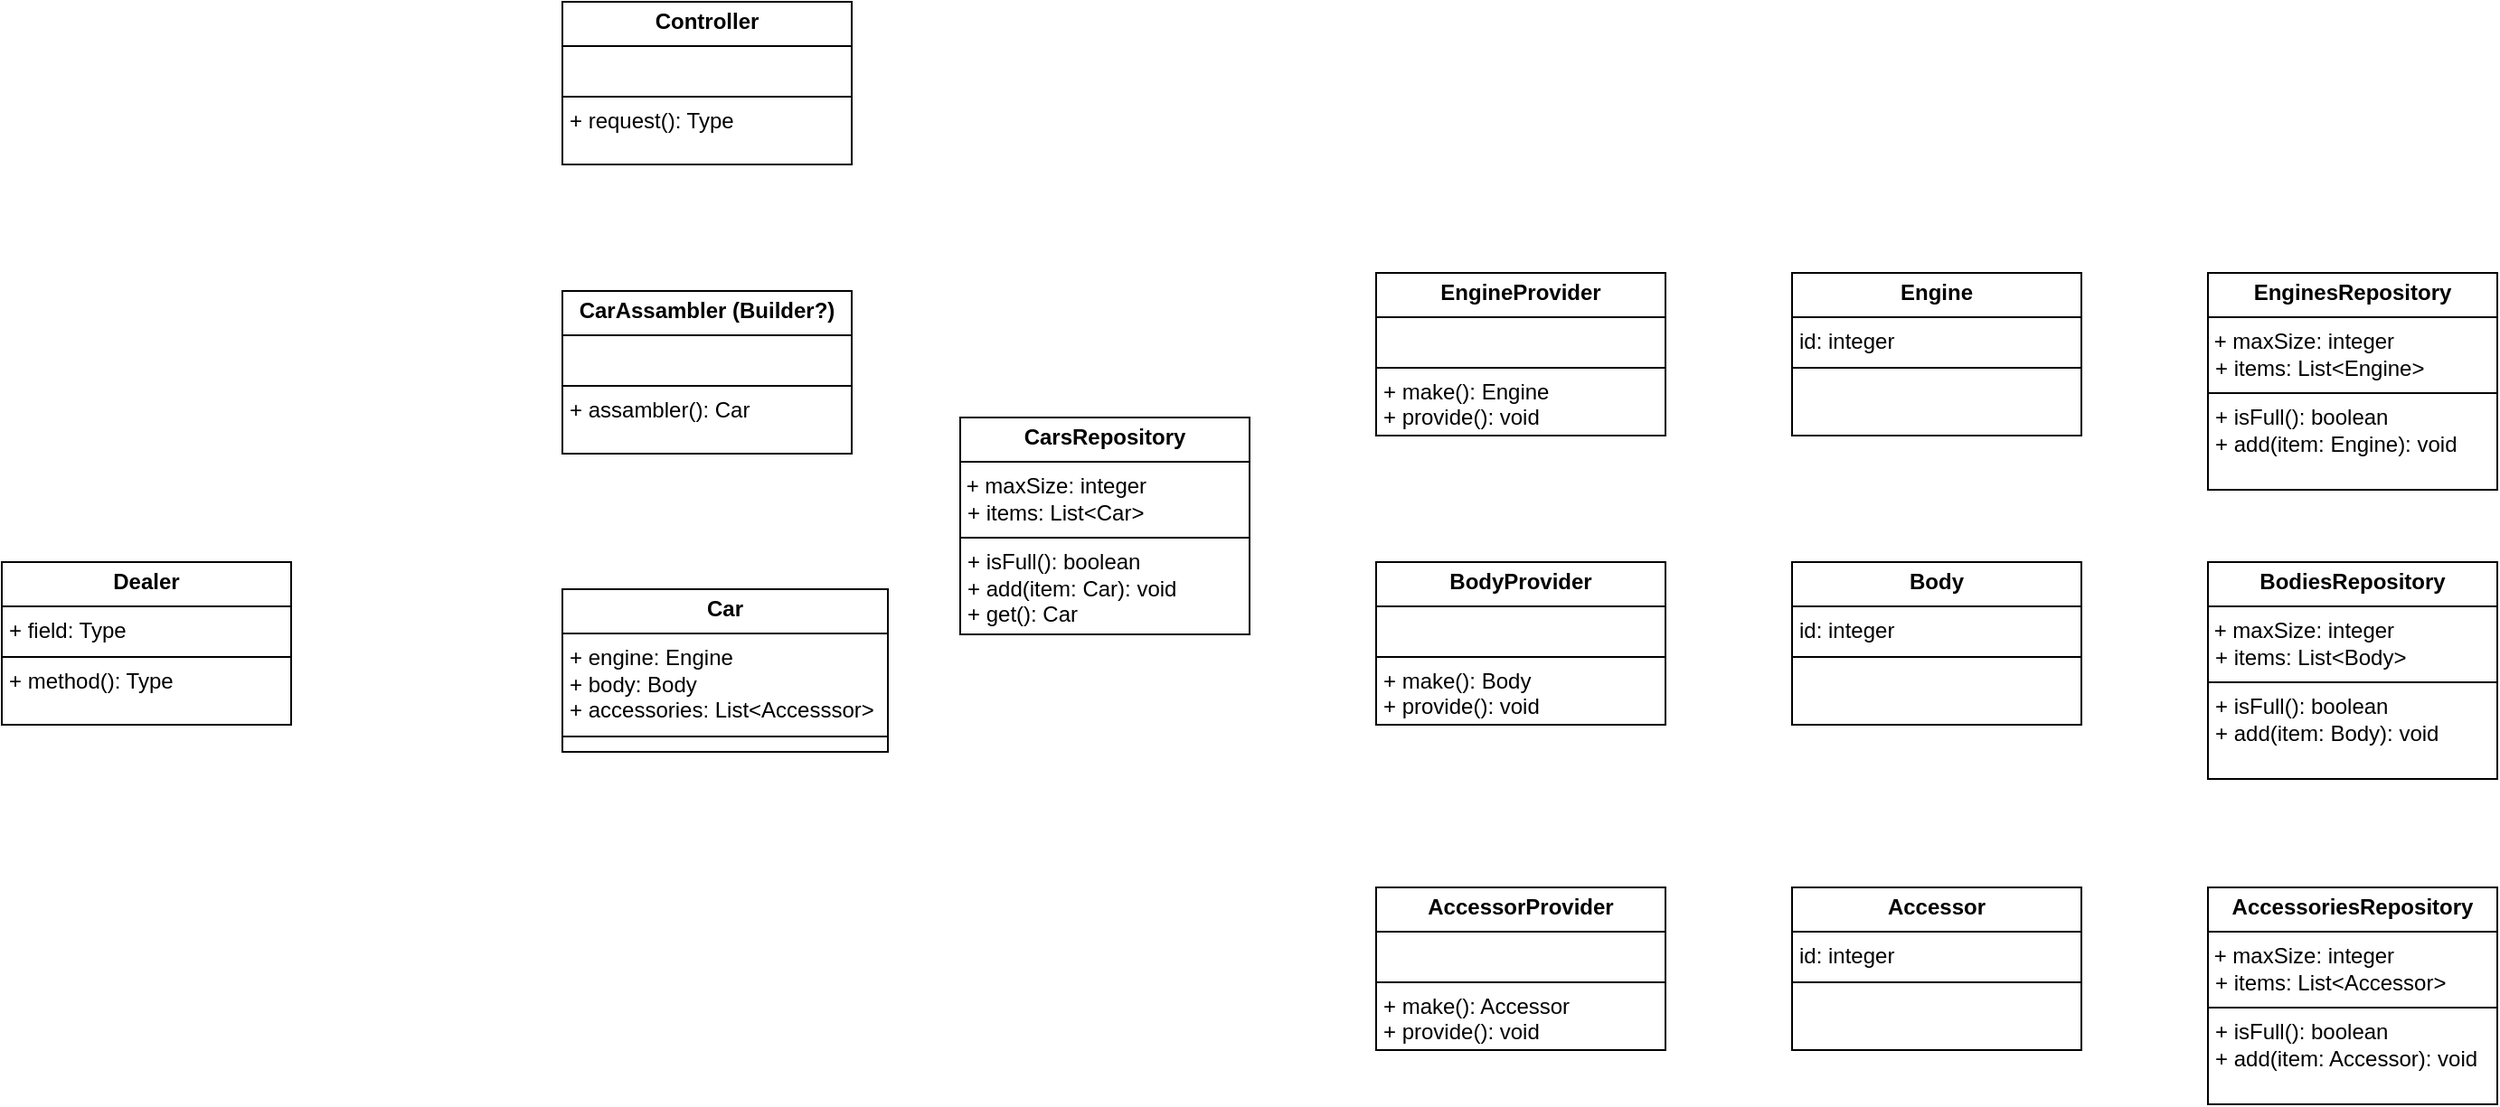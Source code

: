 <mxfile version="24.2.1" type="device" pages="2">
  <diagram name="Сторінка-1" id="iQwgXVYbb1-z4UfogPQc">
    <mxGraphModel dx="2278" dy="1980" grid="1" gridSize="10" guides="1" tooltips="1" connect="1" arrows="1" fold="1" page="1" pageScale="1" pageWidth="827" pageHeight="1169" math="0" shadow="0">
      <root>
        <mxCell id="0" />
        <mxCell id="1" parent="0" />
        <mxCell id="rnsp_3mBkwOscuIRbUeU-18" value="&lt;p style=&quot;margin:0px;margin-top:4px;text-align:center;&quot;&gt;&lt;b&gt;CarAssambler (Builder?)&lt;/b&gt;&lt;/p&gt;&lt;hr size=&quot;1&quot; style=&quot;border-style:solid;&quot;&gt;&lt;p style=&quot;margin:0px;margin-left:4px;&quot;&gt;&lt;br&gt;&lt;/p&gt;&lt;hr size=&quot;1&quot; style=&quot;border-style:solid;&quot;&gt;&lt;p style=&quot;margin:0px;margin-left:4px;&quot;&gt;+ assambler(): Car&lt;/p&gt;" style="verticalAlign=top;align=left;overflow=fill;html=1;whiteSpace=wrap;" parent="1" vertex="1">
          <mxGeometry x="60" y="-250" width="160" height="90" as="geometry" />
        </mxCell>
        <mxCell id="rnsp_3mBkwOscuIRbUeU-19" value="&lt;p style=&quot;margin:0px;margin-top:4px;text-align:center;&quot;&gt;&lt;b&gt;Car&lt;/b&gt;&lt;/p&gt;&lt;hr size=&quot;1&quot; style=&quot;border-style:solid;&quot;&gt;&lt;p style=&quot;margin:0px;margin-left:4px;&quot;&gt;+ engine: Engine&lt;/p&gt;&lt;p style=&quot;margin:0px;margin-left:4px;&quot;&gt;+ body: Body&lt;/p&gt;&lt;p style=&quot;margin:0px;margin-left:4px;&quot;&gt;+&amp;nbsp;accessories: List&amp;lt;Accesssor&amp;gt;&lt;/p&gt;&lt;hr size=&quot;1&quot; style=&quot;border-style:solid;&quot;&gt;&lt;p style=&quot;margin:0px;margin-left:4px;&quot;&gt;+ method(): Type&lt;/p&gt;" style="verticalAlign=top;align=left;overflow=fill;html=1;whiteSpace=wrap;" parent="1" vertex="1">
          <mxGeometry x="60" y="-85" width="180" height="90" as="geometry" />
        </mxCell>
        <mxCell id="rnsp_3mBkwOscuIRbUeU-21" value="&lt;p style=&quot;margin:0px;margin-top:4px;text-align:center;&quot;&gt;&lt;b&gt;Engine&lt;/b&gt;&lt;/p&gt;&lt;hr size=&quot;1&quot; style=&quot;border-style:solid;&quot;&gt;&lt;p style=&quot;margin:0px;margin-left:4px;&quot;&gt;id: integer&lt;/p&gt;&lt;hr size=&quot;1&quot; style=&quot;border-style:solid;&quot;&gt;&lt;p style=&quot;margin:0px;margin-left:4px;&quot;&gt;&lt;br&gt;&lt;/p&gt;" style="verticalAlign=top;align=left;overflow=fill;html=1;whiteSpace=wrap;" parent="1" vertex="1">
          <mxGeometry x="740" y="-260" width="160" height="90" as="geometry" />
        </mxCell>
        <mxCell id="rnsp_3mBkwOscuIRbUeU-22" value="&lt;p style=&quot;margin:0px;margin-top:4px;text-align:center;&quot;&gt;&lt;b&gt;Body&lt;/b&gt;&lt;/p&gt;&lt;hr size=&quot;1&quot; style=&quot;border-style:solid;&quot;&gt;&lt;p style=&quot;margin:0px;margin-left:4px;&quot;&gt;id: integer&lt;/p&gt;&lt;hr size=&quot;1&quot; style=&quot;border-style:solid;&quot;&gt;&lt;p style=&quot;margin:0px;margin-left:4px;&quot;&gt;&lt;br&gt;&lt;/p&gt;" style="verticalAlign=top;align=left;overflow=fill;html=1;whiteSpace=wrap;" parent="1" vertex="1">
          <mxGeometry x="740" y="-100" width="160" height="90" as="geometry" />
        </mxCell>
        <mxCell id="rnsp_3mBkwOscuIRbUeU-23" value="&lt;p style=&quot;margin:0px;margin-top:4px;text-align:center;&quot;&gt;&lt;b&gt;Accessor&lt;/b&gt;&lt;/p&gt;&lt;hr size=&quot;1&quot; style=&quot;border-style:solid;&quot;&gt;&lt;p style=&quot;margin:0px;margin-left:4px;&quot;&gt;id: integer&lt;/p&gt;&lt;hr size=&quot;1&quot; style=&quot;border-style:solid;&quot;&gt;&lt;p style=&quot;margin:0px;margin-left:4px;&quot;&gt;&lt;br&gt;&lt;/p&gt;" style="verticalAlign=top;align=left;overflow=fill;html=1;whiteSpace=wrap;" parent="1" vertex="1">
          <mxGeometry x="740" y="80" width="160" height="90" as="geometry" />
        </mxCell>
        <mxCell id="rnsp_3mBkwOscuIRbUeU-25" value="&lt;p style=&quot;margin:0px;margin-top:4px;text-align:center;&quot;&gt;&lt;b&gt;CarsRepository&lt;/b&gt;&lt;/p&gt;&lt;hr size=&quot;1&quot; style=&quot;border-style:solid;&quot;&gt;&amp;nbsp;+ maxSize: integer&lt;br&gt;&lt;p style=&quot;margin:0px;margin-left:4px;&quot;&gt;+ items: List&amp;lt;Car&amp;gt;&lt;/p&gt;&lt;hr size=&quot;1&quot; style=&quot;border-style:solid;&quot;&gt;&lt;p style=&quot;margin:0px;margin-left:4px;&quot;&gt;+ isFull(): boolean&lt;/p&gt;&lt;p style=&quot;margin:0px;margin-left:4px;&quot;&gt;+ add(item: Car): void&lt;/p&gt;&lt;p style=&quot;margin:0px;margin-left:4px;&quot;&gt;+ get(): Car&lt;/p&gt;" style="verticalAlign=top;align=left;overflow=fill;html=1;whiteSpace=wrap;" parent="1" vertex="1">
          <mxGeometry x="280" y="-180" width="160" height="120" as="geometry" />
        </mxCell>
        <mxCell id="rnsp_3mBkwOscuIRbUeU-26" value="&lt;p style=&quot;margin:0px;margin-top:4px;text-align:center;&quot;&gt;&lt;b&gt;AccessoriesRepository&lt;/b&gt;&lt;/p&gt;&lt;hr size=&quot;1&quot; style=&quot;border-style:solid;&quot;&gt;&amp;nbsp;+ maxSize: integer&lt;br&gt;&lt;p style=&quot;margin:0px;margin-left:4px;&quot;&gt;+ items: List&amp;lt;Accessor&amp;gt;&lt;/p&gt;&lt;hr size=&quot;1&quot; style=&quot;border-style:solid;&quot;&gt;&lt;p style=&quot;margin:0px;margin-left:4px;&quot;&gt;+ isFull(): boolean&lt;/p&gt;&lt;p style=&quot;margin:0px;margin-left:4px;&quot;&gt;+ add(item: Accessor): void&lt;/p&gt;" style="verticalAlign=top;align=left;overflow=fill;html=1;whiteSpace=wrap;" parent="1" vertex="1">
          <mxGeometry x="970" y="80" width="160" height="120" as="geometry" />
        </mxCell>
        <mxCell id="rnsp_3mBkwOscuIRbUeU-27" value="&lt;p style=&quot;margin:0px;margin-top:4px;text-align:center;&quot;&gt;&lt;b&gt;BodiesRepository&lt;/b&gt;&lt;/p&gt;&lt;hr size=&quot;1&quot; style=&quot;border-style:solid;&quot;&gt;&amp;nbsp;+ maxSize: integer&lt;br&gt;&lt;p style=&quot;margin:0px;margin-left:4px;&quot;&gt;+ items: List&amp;lt;Body&amp;gt;&lt;/p&gt;&lt;hr size=&quot;1&quot; style=&quot;border-style:solid;&quot;&gt;&lt;p style=&quot;margin:0px;margin-left:4px;&quot;&gt;+ isFull(): boolean&lt;/p&gt;&lt;p style=&quot;margin:0px;margin-left:4px;&quot;&gt;+ add(item: Body): void&lt;/p&gt;" style="verticalAlign=top;align=left;overflow=fill;html=1;whiteSpace=wrap;" parent="1" vertex="1">
          <mxGeometry x="970" y="-100" width="160" height="120" as="geometry" />
        </mxCell>
        <mxCell id="rnsp_3mBkwOscuIRbUeU-28" value="&lt;p style=&quot;margin:0px;margin-top:4px;text-align:center;&quot;&gt;&lt;b&gt;EnginesRepository&lt;/b&gt;&lt;/p&gt;&lt;hr size=&quot;1&quot; style=&quot;border-style:solid;&quot;&gt;&amp;nbsp;+ maxSize: integer&lt;br&gt;&lt;p style=&quot;margin:0px;margin-left:4px;&quot;&gt;+ items: List&amp;lt;Engine&amp;gt;&lt;/p&gt;&lt;hr size=&quot;1&quot; style=&quot;border-style:solid;&quot;&gt;&lt;p style=&quot;margin:0px;margin-left:4px;&quot;&gt;+ isFull(): boolean&lt;/p&gt;&lt;p style=&quot;margin:0px;margin-left:4px;&quot;&gt;+ add(item: Engine): void&lt;/p&gt;" style="verticalAlign=top;align=left;overflow=fill;html=1;whiteSpace=wrap;" parent="1" vertex="1">
          <mxGeometry x="970" y="-260" width="160" height="120" as="geometry" />
        </mxCell>
        <mxCell id="pGTX71lNuf2riV2tVMr1-1" value="&lt;p style=&quot;margin:0px;margin-top:4px;text-align:center;&quot;&gt;&lt;b&gt;EngineProvider&lt;/b&gt;&lt;/p&gt;&lt;hr size=&quot;1&quot; style=&quot;border-style:solid;&quot;&gt;&lt;p style=&quot;margin:0px;margin-left:4px;&quot;&gt;&lt;br&gt;&lt;/p&gt;&lt;hr size=&quot;1&quot; style=&quot;border-style:solid;&quot;&gt;&lt;p style=&quot;margin:0px;margin-left:4px;&quot;&gt;+ make(): Engine&lt;br&gt;+ provide(): void&lt;/p&gt;" style="verticalAlign=top;align=left;overflow=fill;html=1;whiteSpace=wrap;" vertex="1" parent="1">
          <mxGeometry x="510" y="-260" width="160" height="90" as="geometry" />
        </mxCell>
        <mxCell id="pGTX71lNuf2riV2tVMr1-2" value="&lt;p style=&quot;margin:0px;margin-top:4px;text-align:center;&quot;&gt;&lt;b&gt;AccessorProvider&lt;/b&gt;&lt;/p&gt;&lt;hr size=&quot;1&quot; style=&quot;border-style:solid;&quot;&gt;&lt;p style=&quot;margin:0px;margin-left:4px;&quot;&gt;&lt;br&gt;&lt;/p&gt;&lt;hr size=&quot;1&quot; style=&quot;border-style:solid;&quot;&gt;&lt;p style=&quot;margin:0px;margin-left:4px;&quot;&gt;+ make(): Accessor&lt;br&gt;+ provide(): void&lt;/p&gt;" style="verticalAlign=top;align=left;overflow=fill;html=1;whiteSpace=wrap;" vertex="1" parent="1">
          <mxGeometry x="510" y="80" width="160" height="90" as="geometry" />
        </mxCell>
        <mxCell id="pGTX71lNuf2riV2tVMr1-3" value="&lt;p style=&quot;margin:0px;margin-top:4px;text-align:center;&quot;&gt;&lt;b&gt;BodyProvider&lt;/b&gt;&lt;/p&gt;&lt;hr size=&quot;1&quot; style=&quot;border-style:solid;&quot;&gt;&lt;p style=&quot;margin:0px;margin-left:4px;&quot;&gt;&lt;br&gt;&lt;/p&gt;&lt;hr size=&quot;1&quot; style=&quot;border-style:solid;&quot;&gt;&lt;p style=&quot;margin:0px;margin-left:4px;&quot;&gt;+ make(): Body&lt;br&gt;+ provide(): void&lt;/p&gt;" style="verticalAlign=top;align=left;overflow=fill;html=1;whiteSpace=wrap;" vertex="1" parent="1">
          <mxGeometry x="510" y="-100" width="160" height="90" as="geometry" />
        </mxCell>
        <mxCell id="pGTX71lNuf2riV2tVMr1-4" value="&lt;p style=&quot;margin:0px;margin-top:4px;text-align:center;&quot;&gt;&lt;b&gt;Dealer&lt;/b&gt;&lt;/p&gt;&lt;hr size=&quot;1&quot; style=&quot;border-style:solid;&quot;&gt;&lt;p style=&quot;margin:0px;margin-left:4px;&quot;&gt;+ field: Type&lt;/p&gt;&lt;hr size=&quot;1&quot; style=&quot;border-style:solid;&quot;&gt;&lt;p style=&quot;margin:0px;margin-left:4px;&quot;&gt;+ method(): Type&lt;/p&gt;" style="verticalAlign=top;align=left;overflow=fill;html=1;whiteSpace=wrap;" vertex="1" parent="1">
          <mxGeometry x="-250" y="-100" width="160" height="90" as="geometry" />
        </mxCell>
        <mxCell id="pGTX71lNuf2riV2tVMr1-5" value="&lt;p style=&quot;margin:0px;margin-top:4px;text-align:center;&quot;&gt;&lt;b&gt;Controller&lt;/b&gt;&lt;/p&gt;&lt;hr size=&quot;1&quot; style=&quot;border-style:solid;&quot;&gt;&lt;p style=&quot;margin:0px;margin-left:4px;&quot;&gt;&lt;br&gt;&lt;/p&gt;&lt;hr size=&quot;1&quot; style=&quot;border-style:solid;&quot;&gt;&lt;p style=&quot;margin:0px;margin-left:4px;&quot;&gt;+ request(): Type&lt;/p&gt;" style="verticalAlign=top;align=left;overflow=fill;html=1;whiteSpace=wrap;" vertex="1" parent="1">
          <mxGeometry x="60" y="-410" width="160" height="90" as="geometry" />
        </mxCell>
      </root>
    </mxGraphModel>
  </diagram>
  <diagram id="W5YGCZTf9DxhX1ktBOMV" name="Page-2">
    <mxGraphModel dx="1048" dy="586" grid="1" gridSize="10" guides="1" tooltips="1" connect="1" arrows="1" fold="1" page="1" pageScale="1" pageWidth="850" pageHeight="1100" math="0" shadow="0">
      <root>
        <mxCell id="0" />
        <mxCell id="1" parent="0" />
        <mxCell id="h4v-5-mxrAWUq1vd_zpp-1" value="&lt;div&gt;log_cars:&lt;/div&gt;&lt;div&gt;&lt;span style=&quot;white-space: pre;&quot;&gt;&#x9;&lt;/span&gt;carID&lt;/div&gt;&lt;div&gt;&lt;span style=&quot;white-space: pre;&quot;&gt;&#x9;&lt;/span&gt;datetime_event&lt;/div&gt;&lt;div&gt;&lt;span style=&quot;white-space: pre;&quot;&gt;&#x9;&lt;/span&gt;dealer_id&lt;br&gt;&lt;/div&gt;" style="rounded=0;whiteSpace=wrap;html=1;align=left;" parent="1" vertex="1">
          <mxGeometry x="560" y="80" width="120" height="60" as="geometry" />
        </mxCell>
        <mxCell id="h4v-5-mxrAWUq1vd_zpp-2" value="&lt;div&gt;cars:&lt;/div&gt;&lt;div&gt;&lt;span style=&quot;white-space: pre;&quot;&gt;&#x9;&lt;/span&gt;carID&lt;/div&gt;&lt;div&gt;&lt;span style=&quot;white-space: pre;&quot;&gt;&#x9;engineID&lt;/span&gt;&lt;/div&gt;&lt;div&gt;&lt;span style=&quot;white-space: pre;&quot;&gt;&#x9;&lt;/span&gt;BodyID&lt;/div&gt;&lt;div&gt;&lt;span style=&quot;white-space: pre;&quot;&gt;&#x9;&lt;/span&gt;accessoriesID&lt;br&gt;&lt;/div&gt;" style="rounded=0;whiteSpace=wrap;html=1;align=left;" parent="1" vertex="1">
          <mxGeometry x="285" y="80" width="150" height="80" as="geometry" />
        </mxCell>
        <mxCell id="h4v-5-mxrAWUq1vd_zpp-3" value="dealers:&lt;div&gt;&lt;span style=&quot;white-space: pre;&quot;&gt;&#x9;&lt;/span&gt;dealerID&lt;/div&gt;&lt;div&gt;&lt;span style=&quot;white-space: pre;&quot;&gt;&#x9;&lt;/span&gt;dealerName&lt;/div&gt;" style="rounded=0;whiteSpace=wrap;html=1;align=left;" parent="1" vertex="1">
          <mxGeometry x="40" y="80" width="120" height="60" as="geometry" />
        </mxCell>
        <mxCell id="Sns7s6V_vG8bau-C6mGo-1" value="&lt;b&gt;&lt;u&gt;&lt;font color=&quot;#ff0000&quot;&gt;SQLite база даних&lt;/font&gt;&lt;/u&gt;&lt;/b&gt;" style="rounded=0;whiteSpace=wrap;html=1;" parent="1" vertex="1">
          <mxGeometry x="40" y="20" width="640" height="40" as="geometry" />
        </mxCell>
        <mxCell id="e1zWZYCcCFZfewruitWo-1" value="&lt;div&gt;&lt;br&gt;&lt;/div&gt;&lt;div&gt;&lt;div align=&quot;center&quot;&gt;&lt;u&gt;&lt;b&gt;&lt;font color=&quot;#ff0000&quot;&gt;ВХІДНІ ДАНІ&lt;/font&gt;&lt;/b&gt;&lt;/u&gt;&lt;br&gt;&lt;/div&gt;&lt;br&gt;&lt;/div&gt;&lt;div&gt;N - частота постачання&lt;/div&gt;M - частота закупівлі&lt;br&gt;&lt;div&gt;&amp;nbsp;- кількість складів для деталей&lt;/div&gt;&lt;div&gt;&amp;nbsp;- максимальна ємність кожного складу для деталей &lt;br&gt;&lt;/div&gt;&lt;div&gt;&lt;div&gt;&amp;nbsp;- час очікування на звільнення місця на складі&lt;br&gt;&lt;/div&gt;&amp;nbsp;- кількість складів для виробленх авто&lt;/div&gt;&lt;div&gt;&amp;nbsp;- максимальна ємність складу для вироблених авто&lt;br&gt;&lt;/div&gt;&lt;div&gt;&amp;nbsp;- час очікування на звільнення місця на складі вироблених авто &lt;br&gt;&lt;/div&gt;&lt;div&gt;&amp;nbsp;- кількість постачальників&lt;/div&gt;&lt;div&gt;&amp;nbsp;- кількість дилелів/покіпців&lt;/div&gt;&lt;div&gt;&amp;nbsp;- кількість виробників&lt;br&gt;&lt;/div&gt;" style="shape=document;whiteSpace=wrap;html=1;boundedLbl=1;align=left;" parent="1" vertex="1">
          <mxGeometry x="200" y="340" width="380" height="261" as="geometry" />
        </mxCell>
      </root>
    </mxGraphModel>
  </diagram>
</mxfile>

